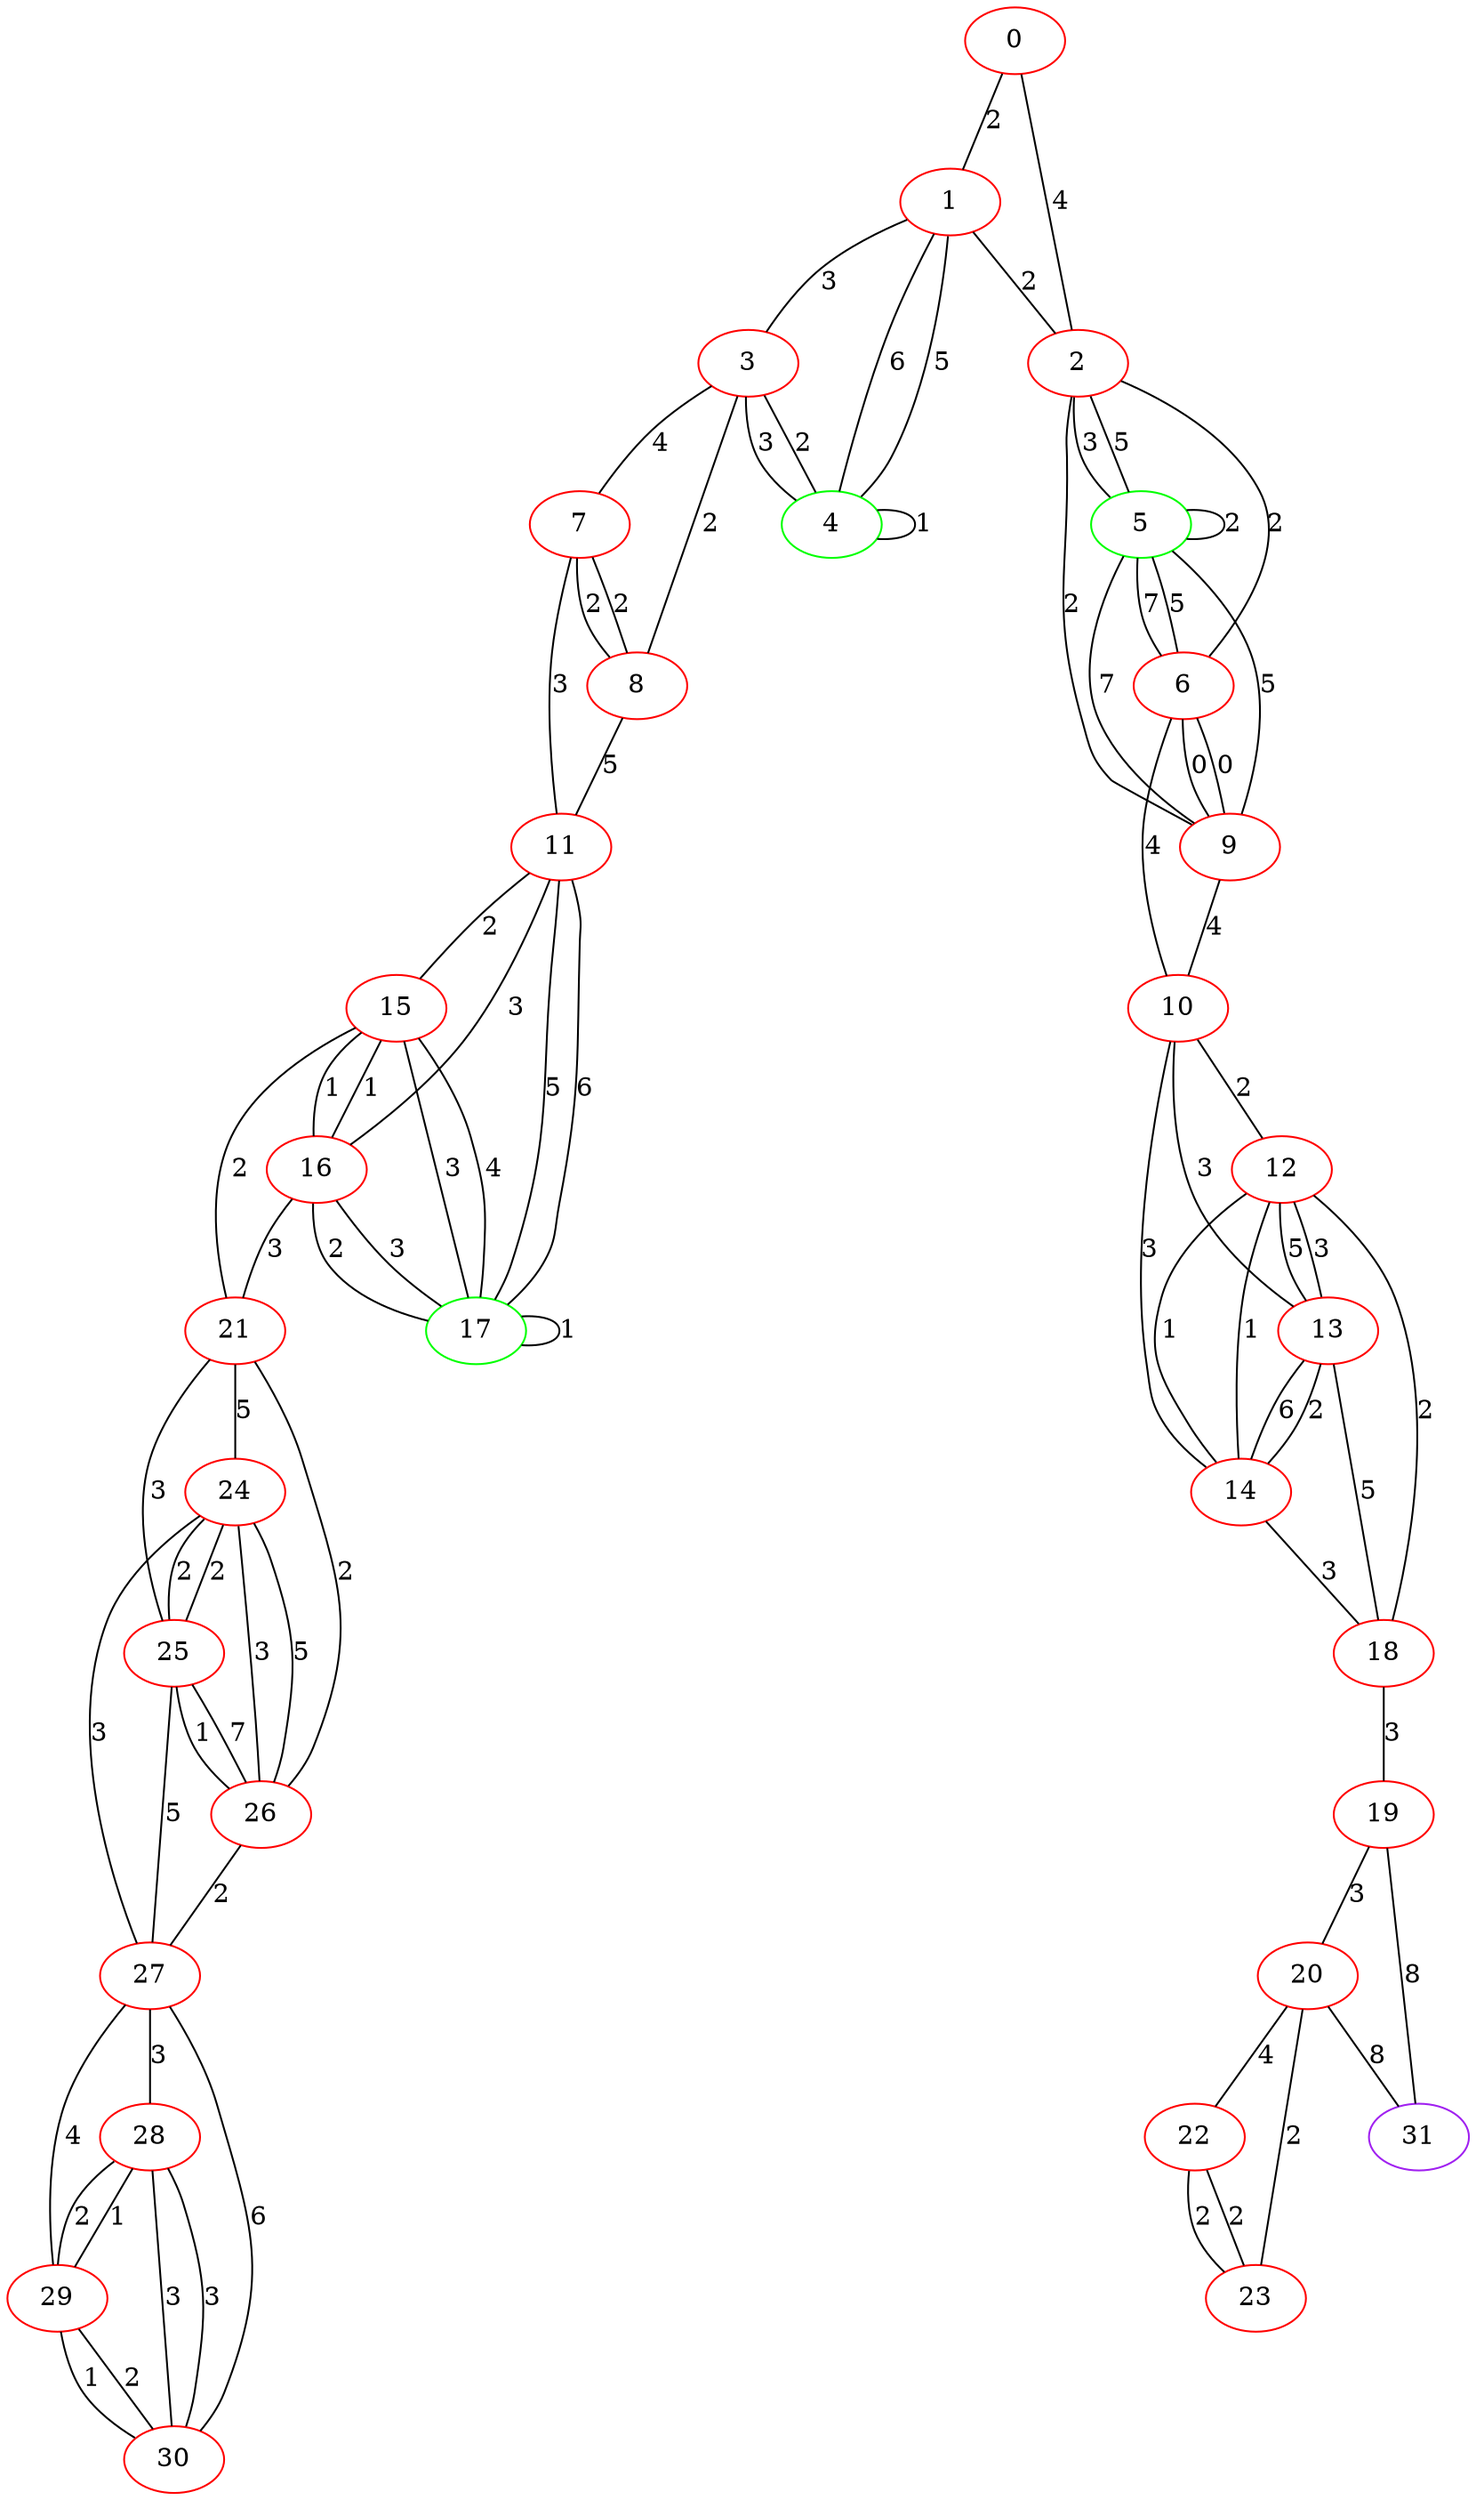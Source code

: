 graph "" {
0 [color=red, weight=1];
1 [color=red, weight=1];
2 [color=red, weight=1];
3 [color=red, weight=1];
4 [color=green, weight=2];
5 [color=green, weight=2];
6 [color=red, weight=1];
7 [color=red, weight=1];
8 [color=red, weight=1];
9 [color=red, weight=1];
10 [color=red, weight=1];
11 [color=red, weight=1];
12 [color=red, weight=1];
13 [color=red, weight=1];
14 [color=red, weight=1];
15 [color=red, weight=1];
16 [color=red, weight=1];
17 [color=green, weight=2];
18 [color=red, weight=1];
19 [color=red, weight=1];
20 [color=red, weight=1];
21 [color=red, weight=1];
22 [color=red, weight=1];
23 [color=red, weight=1];
24 [color=red, weight=1];
25 [color=red, weight=1];
26 [color=red, weight=1];
27 [color=red, weight=1];
28 [color=red, weight=1];
29 [color=red, weight=1];
30 [color=red, weight=1];
31 [color=purple, weight=4];
0 -- 1  [key=0, label=2];
0 -- 2  [key=0, label=4];
1 -- 2  [key=0, label=2];
1 -- 3  [key=0, label=3];
1 -- 4  [key=0, label=5];
1 -- 4  [key=1, label=6];
2 -- 9  [key=0, label=2];
2 -- 5  [key=0, label=3];
2 -- 5  [key=1, label=5];
2 -- 6  [key=0, label=2];
3 -- 8  [key=0, label=2];
3 -- 4  [key=0, label=2];
3 -- 4  [key=1, label=3];
3 -- 7  [key=0, label=4];
4 -- 4  [key=0, label=1];
5 -- 9  [key=0, label=5];
5 -- 9  [key=1, label=7];
5 -- 5  [key=0, label=2];
5 -- 6  [key=0, label=5];
5 -- 6  [key=1, label=7];
6 -- 9  [key=0, label=0];
6 -- 9  [key=1, label=0];
6 -- 10  [key=0, label=4];
7 -- 8  [key=0, label=2];
7 -- 8  [key=1, label=2];
7 -- 11  [key=0, label=3];
8 -- 11  [key=0, label=5];
9 -- 10  [key=0, label=4];
10 -- 12  [key=0, label=2];
10 -- 13  [key=0, label=3];
10 -- 14  [key=0, label=3];
11 -- 16  [key=0, label=3];
11 -- 15  [key=0, label=2];
11 -- 17  [key=0, label=5];
11 -- 17  [key=1, label=6];
12 -- 18  [key=0, label=2];
12 -- 13  [key=0, label=5];
12 -- 13  [key=1, label=3];
12 -- 14  [key=0, label=1];
12 -- 14  [key=1, label=1];
13 -- 18  [key=0, label=5];
13 -- 14  [key=0, label=6];
13 -- 14  [key=1, label=2];
14 -- 18  [key=0, label=3];
15 -- 16  [key=0, label=1];
15 -- 16  [key=1, label=1];
15 -- 17  [key=0, label=3];
15 -- 17  [key=1, label=4];
15 -- 21  [key=0, label=2];
16 -- 17  [key=0, label=2];
16 -- 17  [key=1, label=3];
16 -- 21  [key=0, label=3];
17 -- 17  [key=0, label=1];
18 -- 19  [key=0, label=3];
19 -- 20  [key=0, label=3];
19 -- 31  [key=0, label=8];
20 -- 31  [key=0, label=8];
20 -- 22  [key=0, label=4];
20 -- 23  [key=0, label=2];
21 -- 24  [key=0, label=5];
21 -- 25  [key=0, label=3];
21 -- 26  [key=0, label=2];
22 -- 23  [key=0, label=2];
22 -- 23  [key=1, label=2];
24 -- 25  [key=0, label=2];
24 -- 25  [key=1, label=2];
24 -- 26  [key=0, label=3];
24 -- 26  [key=1, label=5];
24 -- 27  [key=0, label=3];
25 -- 26  [key=0, label=1];
25 -- 26  [key=1, label=7];
25 -- 27  [key=0, label=5];
26 -- 27  [key=0, label=2];
27 -- 28  [key=0, label=3];
27 -- 29  [key=0, label=4];
27 -- 30  [key=0, label=6];
28 -- 29  [key=0, label=1];
28 -- 29  [key=1, label=2];
28 -- 30  [key=0, label=3];
28 -- 30  [key=1, label=3];
29 -- 30  [key=0, label=2];
29 -- 30  [key=1, label=1];
}

